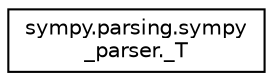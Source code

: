 digraph "Graphical Class Hierarchy"
{
 // LATEX_PDF_SIZE
  edge [fontname="Helvetica",fontsize="10",labelfontname="Helvetica",labelfontsize="10"];
  node [fontname="Helvetica",fontsize="10",shape=record];
  rankdir="LR";
  Node0 [label="sympy.parsing.sympy\l_parser._T",height=0.2,width=0.4,color="black", fillcolor="white", style="filled",URL="$classsympy_1_1parsing_1_1sympy__parser_1_1__T.html",tooltip=" "];
}
